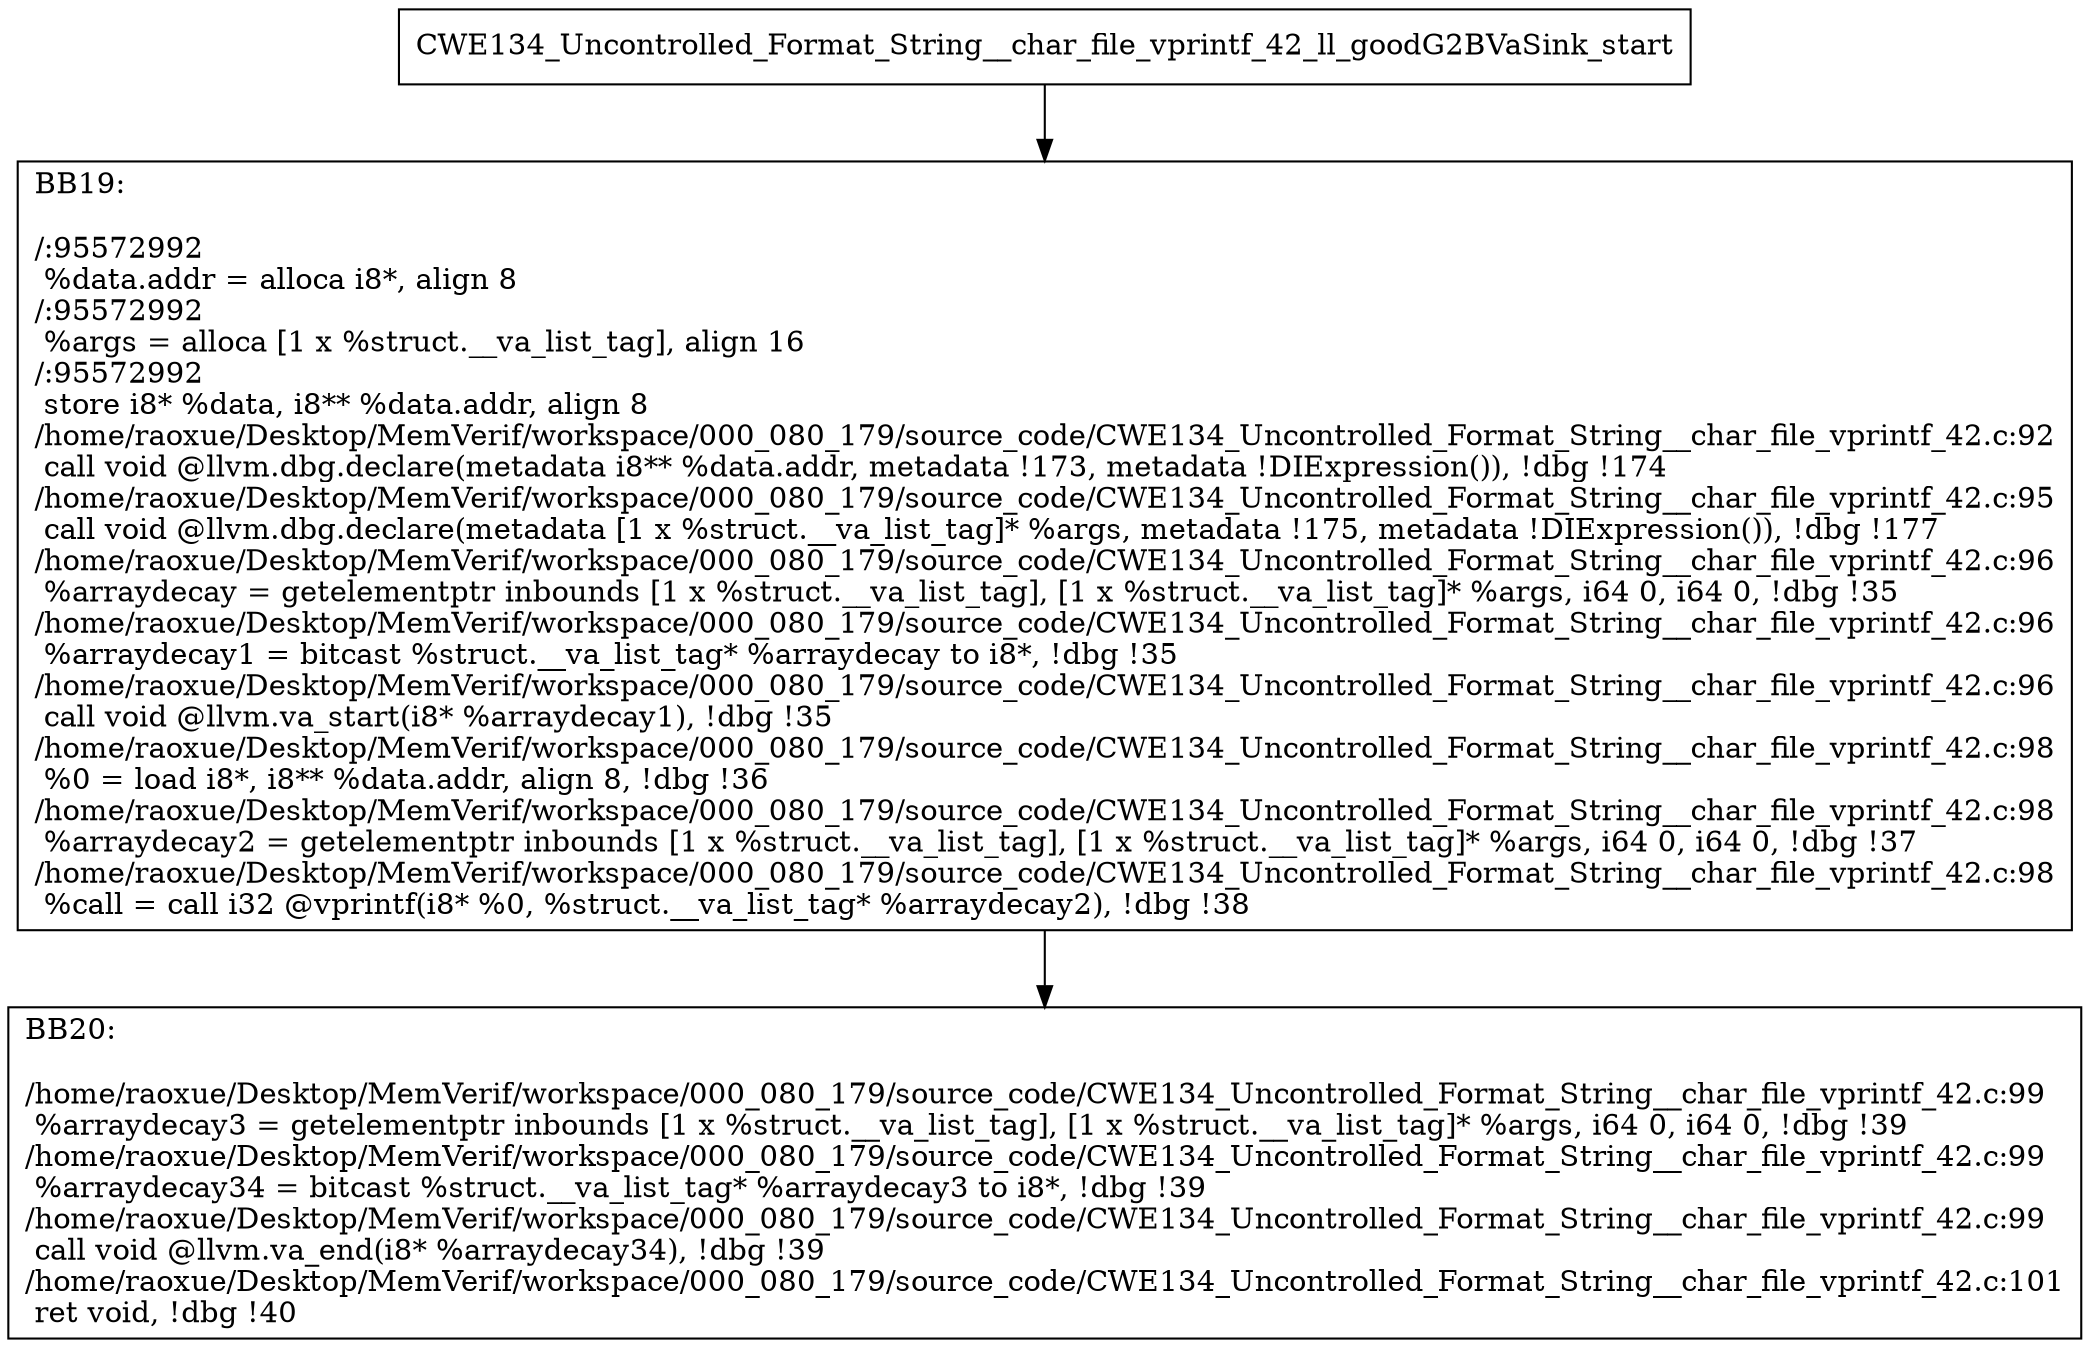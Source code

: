 digraph "CFG for'CWE134_Uncontrolled_Format_String__char_file_vprintf_42_ll_goodG2BVaSink' function" {
	BBCWE134_Uncontrolled_Format_String__char_file_vprintf_42_ll_goodG2BVaSink_start[shape=record,label="{CWE134_Uncontrolled_Format_String__char_file_vprintf_42_ll_goodG2BVaSink_start}"];
	BBCWE134_Uncontrolled_Format_String__char_file_vprintf_42_ll_goodG2BVaSink_start-> CWE134_Uncontrolled_Format_String__char_file_vprintf_42_ll_goodG2BVaSinkBB19;
	CWE134_Uncontrolled_Format_String__char_file_vprintf_42_ll_goodG2BVaSinkBB19 [shape=record, label="{BB19:\l\l/:95572992\l
  %data.addr = alloca i8*, align 8\l
/:95572992\l
  %args = alloca [1 x %struct.__va_list_tag], align 16\l
/:95572992\l
  store i8* %data, i8** %data.addr, align 8\l
/home/raoxue/Desktop/MemVerif/workspace/000_080_179/source_code/CWE134_Uncontrolled_Format_String__char_file_vprintf_42.c:92\l
  call void @llvm.dbg.declare(metadata i8** %data.addr, metadata !173, metadata !DIExpression()), !dbg !174\l
/home/raoxue/Desktop/MemVerif/workspace/000_080_179/source_code/CWE134_Uncontrolled_Format_String__char_file_vprintf_42.c:95\l
  call void @llvm.dbg.declare(metadata [1 x %struct.__va_list_tag]* %args, metadata !175, metadata !DIExpression()), !dbg !177\l
/home/raoxue/Desktop/MemVerif/workspace/000_080_179/source_code/CWE134_Uncontrolled_Format_String__char_file_vprintf_42.c:96\l
  %arraydecay = getelementptr inbounds [1 x %struct.__va_list_tag], [1 x %struct.__va_list_tag]* %args, i64 0, i64 0, !dbg !35\l
/home/raoxue/Desktop/MemVerif/workspace/000_080_179/source_code/CWE134_Uncontrolled_Format_String__char_file_vprintf_42.c:96\l
  %arraydecay1 = bitcast %struct.__va_list_tag* %arraydecay to i8*, !dbg !35\l
/home/raoxue/Desktop/MemVerif/workspace/000_080_179/source_code/CWE134_Uncontrolled_Format_String__char_file_vprintf_42.c:96\l
  call void @llvm.va_start(i8* %arraydecay1), !dbg !35\l
/home/raoxue/Desktop/MemVerif/workspace/000_080_179/source_code/CWE134_Uncontrolled_Format_String__char_file_vprintf_42.c:98\l
  %0 = load i8*, i8** %data.addr, align 8, !dbg !36\l
/home/raoxue/Desktop/MemVerif/workspace/000_080_179/source_code/CWE134_Uncontrolled_Format_String__char_file_vprintf_42.c:98\l
  %arraydecay2 = getelementptr inbounds [1 x %struct.__va_list_tag], [1 x %struct.__va_list_tag]* %args, i64 0, i64 0, !dbg !37\l
/home/raoxue/Desktop/MemVerif/workspace/000_080_179/source_code/CWE134_Uncontrolled_Format_String__char_file_vprintf_42.c:98\l
  %call = call i32 @vprintf(i8* %0, %struct.__va_list_tag* %arraydecay2), !dbg !38\l
}"];
	CWE134_Uncontrolled_Format_String__char_file_vprintf_42_ll_goodG2BVaSinkBB19-> CWE134_Uncontrolled_Format_String__char_file_vprintf_42_ll_goodG2BVaSinkBB20;
	CWE134_Uncontrolled_Format_String__char_file_vprintf_42_ll_goodG2BVaSinkBB20 [shape=record, label="{BB20:\l\l/home/raoxue/Desktop/MemVerif/workspace/000_080_179/source_code/CWE134_Uncontrolled_Format_String__char_file_vprintf_42.c:99\l
  %arraydecay3 = getelementptr inbounds [1 x %struct.__va_list_tag], [1 x %struct.__va_list_tag]* %args, i64 0, i64 0, !dbg !39\l
/home/raoxue/Desktop/MemVerif/workspace/000_080_179/source_code/CWE134_Uncontrolled_Format_String__char_file_vprintf_42.c:99\l
  %arraydecay34 = bitcast %struct.__va_list_tag* %arraydecay3 to i8*, !dbg !39\l
/home/raoxue/Desktop/MemVerif/workspace/000_080_179/source_code/CWE134_Uncontrolled_Format_String__char_file_vprintf_42.c:99\l
  call void @llvm.va_end(i8* %arraydecay34), !dbg !39\l
/home/raoxue/Desktop/MemVerif/workspace/000_080_179/source_code/CWE134_Uncontrolled_Format_String__char_file_vprintf_42.c:101\l
  ret void, !dbg !40\l
}"];
}

